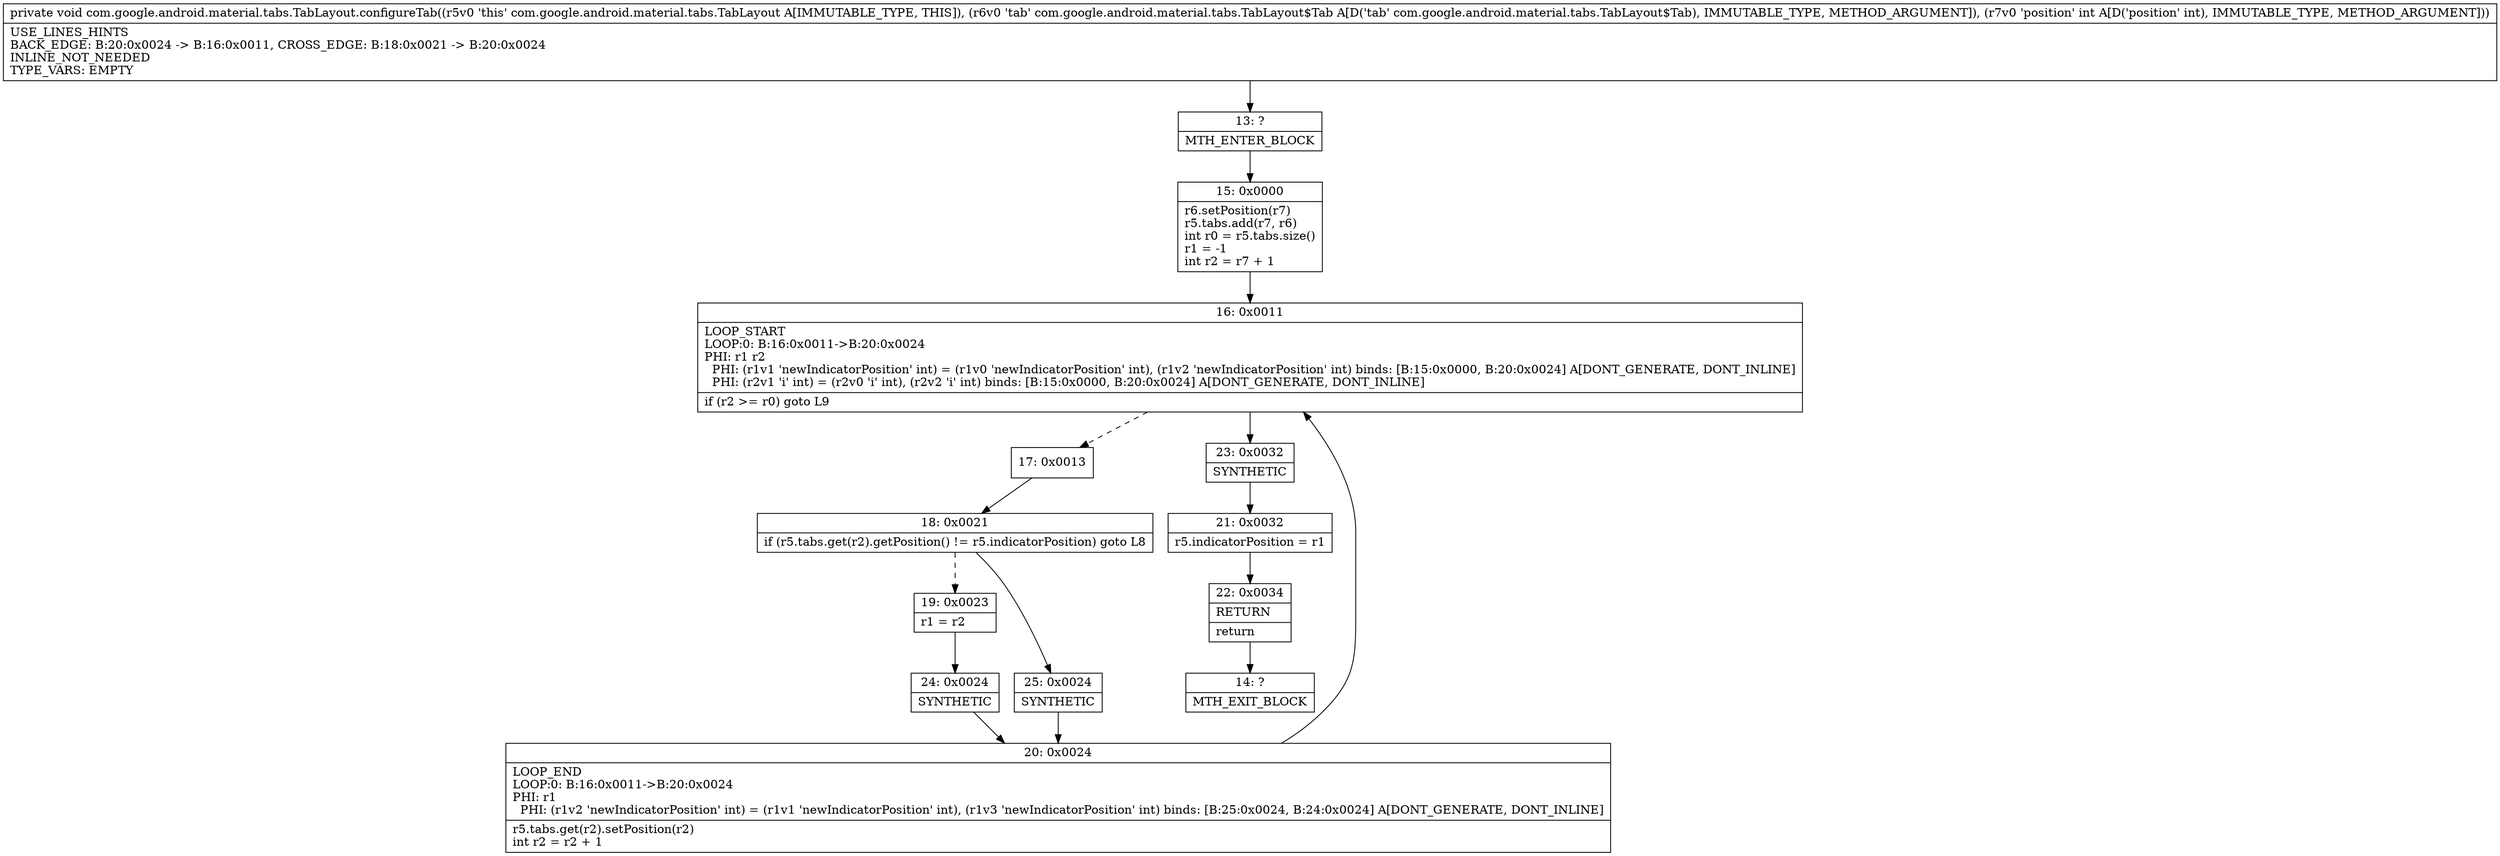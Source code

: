 digraph "CFG forcom.google.android.material.tabs.TabLayout.configureTab(Lcom\/google\/android\/material\/tabs\/TabLayout$Tab;I)V" {
Node_13 [shape=record,label="{13\:\ ?|MTH_ENTER_BLOCK\l}"];
Node_15 [shape=record,label="{15\:\ 0x0000|r6.setPosition(r7)\lr5.tabs.add(r7, r6)\lint r0 = r5.tabs.size()\lr1 = \-1\lint r2 = r7 + 1\l}"];
Node_16 [shape=record,label="{16\:\ 0x0011|LOOP_START\lLOOP:0: B:16:0x0011\-\>B:20:0x0024\lPHI: r1 r2 \l  PHI: (r1v1 'newIndicatorPosition' int) = (r1v0 'newIndicatorPosition' int), (r1v2 'newIndicatorPosition' int) binds: [B:15:0x0000, B:20:0x0024] A[DONT_GENERATE, DONT_INLINE]\l  PHI: (r2v1 'i' int) = (r2v0 'i' int), (r2v2 'i' int) binds: [B:15:0x0000, B:20:0x0024] A[DONT_GENERATE, DONT_INLINE]\l|if (r2 \>= r0) goto L9\l}"];
Node_17 [shape=record,label="{17\:\ 0x0013}"];
Node_18 [shape=record,label="{18\:\ 0x0021|if (r5.tabs.get(r2).getPosition() != r5.indicatorPosition) goto L8\l}"];
Node_19 [shape=record,label="{19\:\ 0x0023|r1 = r2\l}"];
Node_24 [shape=record,label="{24\:\ 0x0024|SYNTHETIC\l}"];
Node_20 [shape=record,label="{20\:\ 0x0024|LOOP_END\lLOOP:0: B:16:0x0011\-\>B:20:0x0024\lPHI: r1 \l  PHI: (r1v2 'newIndicatorPosition' int) = (r1v1 'newIndicatorPosition' int), (r1v3 'newIndicatorPosition' int) binds: [B:25:0x0024, B:24:0x0024] A[DONT_GENERATE, DONT_INLINE]\l|r5.tabs.get(r2).setPosition(r2)\lint r2 = r2 + 1\l}"];
Node_25 [shape=record,label="{25\:\ 0x0024|SYNTHETIC\l}"];
Node_23 [shape=record,label="{23\:\ 0x0032|SYNTHETIC\l}"];
Node_21 [shape=record,label="{21\:\ 0x0032|r5.indicatorPosition = r1\l}"];
Node_22 [shape=record,label="{22\:\ 0x0034|RETURN\l|return\l}"];
Node_14 [shape=record,label="{14\:\ ?|MTH_EXIT_BLOCK\l}"];
MethodNode[shape=record,label="{private void com.google.android.material.tabs.TabLayout.configureTab((r5v0 'this' com.google.android.material.tabs.TabLayout A[IMMUTABLE_TYPE, THIS]), (r6v0 'tab' com.google.android.material.tabs.TabLayout$Tab A[D('tab' com.google.android.material.tabs.TabLayout$Tab), IMMUTABLE_TYPE, METHOD_ARGUMENT]), (r7v0 'position' int A[D('position' int), IMMUTABLE_TYPE, METHOD_ARGUMENT]))  | USE_LINES_HINTS\lBACK_EDGE: B:20:0x0024 \-\> B:16:0x0011, CROSS_EDGE: B:18:0x0021 \-\> B:20:0x0024\lINLINE_NOT_NEEDED\lTYPE_VARS: EMPTY\l}"];
MethodNode -> Node_13;Node_13 -> Node_15;
Node_15 -> Node_16;
Node_16 -> Node_17[style=dashed];
Node_16 -> Node_23;
Node_17 -> Node_18;
Node_18 -> Node_19[style=dashed];
Node_18 -> Node_25;
Node_19 -> Node_24;
Node_24 -> Node_20;
Node_20 -> Node_16;
Node_25 -> Node_20;
Node_23 -> Node_21;
Node_21 -> Node_22;
Node_22 -> Node_14;
}

